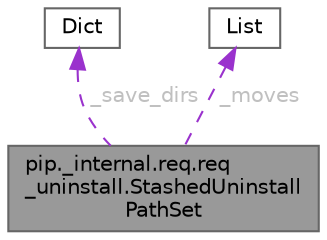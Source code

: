 digraph "pip._internal.req.req_uninstall.StashedUninstallPathSet"
{
 // LATEX_PDF_SIZE
  bgcolor="transparent";
  edge [fontname=Helvetica,fontsize=10,labelfontname=Helvetica,labelfontsize=10];
  node [fontname=Helvetica,fontsize=10,shape=box,height=0.2,width=0.4];
  Node1 [id="Node000001",label="pip._internal.req.req\l_uninstall.StashedUninstall\lPathSet",height=0.2,width=0.4,color="gray40", fillcolor="grey60", style="filled", fontcolor="black",tooltip=" "];
  Node2 -> Node1 [id="edge1_Node000001_Node000002",dir="back",color="darkorchid3",style="dashed",tooltip=" ",label=" _save_dirs",fontcolor="grey" ];
  Node2 [id="Node000002",label="Dict",height=0.2,width=0.4,color="gray40", fillcolor="white", style="filled",tooltip=" "];
  Node3 -> Node1 [id="edge2_Node000001_Node000003",dir="back",color="darkorchid3",style="dashed",tooltip=" ",label=" _moves",fontcolor="grey" ];
  Node3 [id="Node000003",label="List",height=0.2,width=0.4,color="gray40", fillcolor="white", style="filled",tooltip=" "];
}
